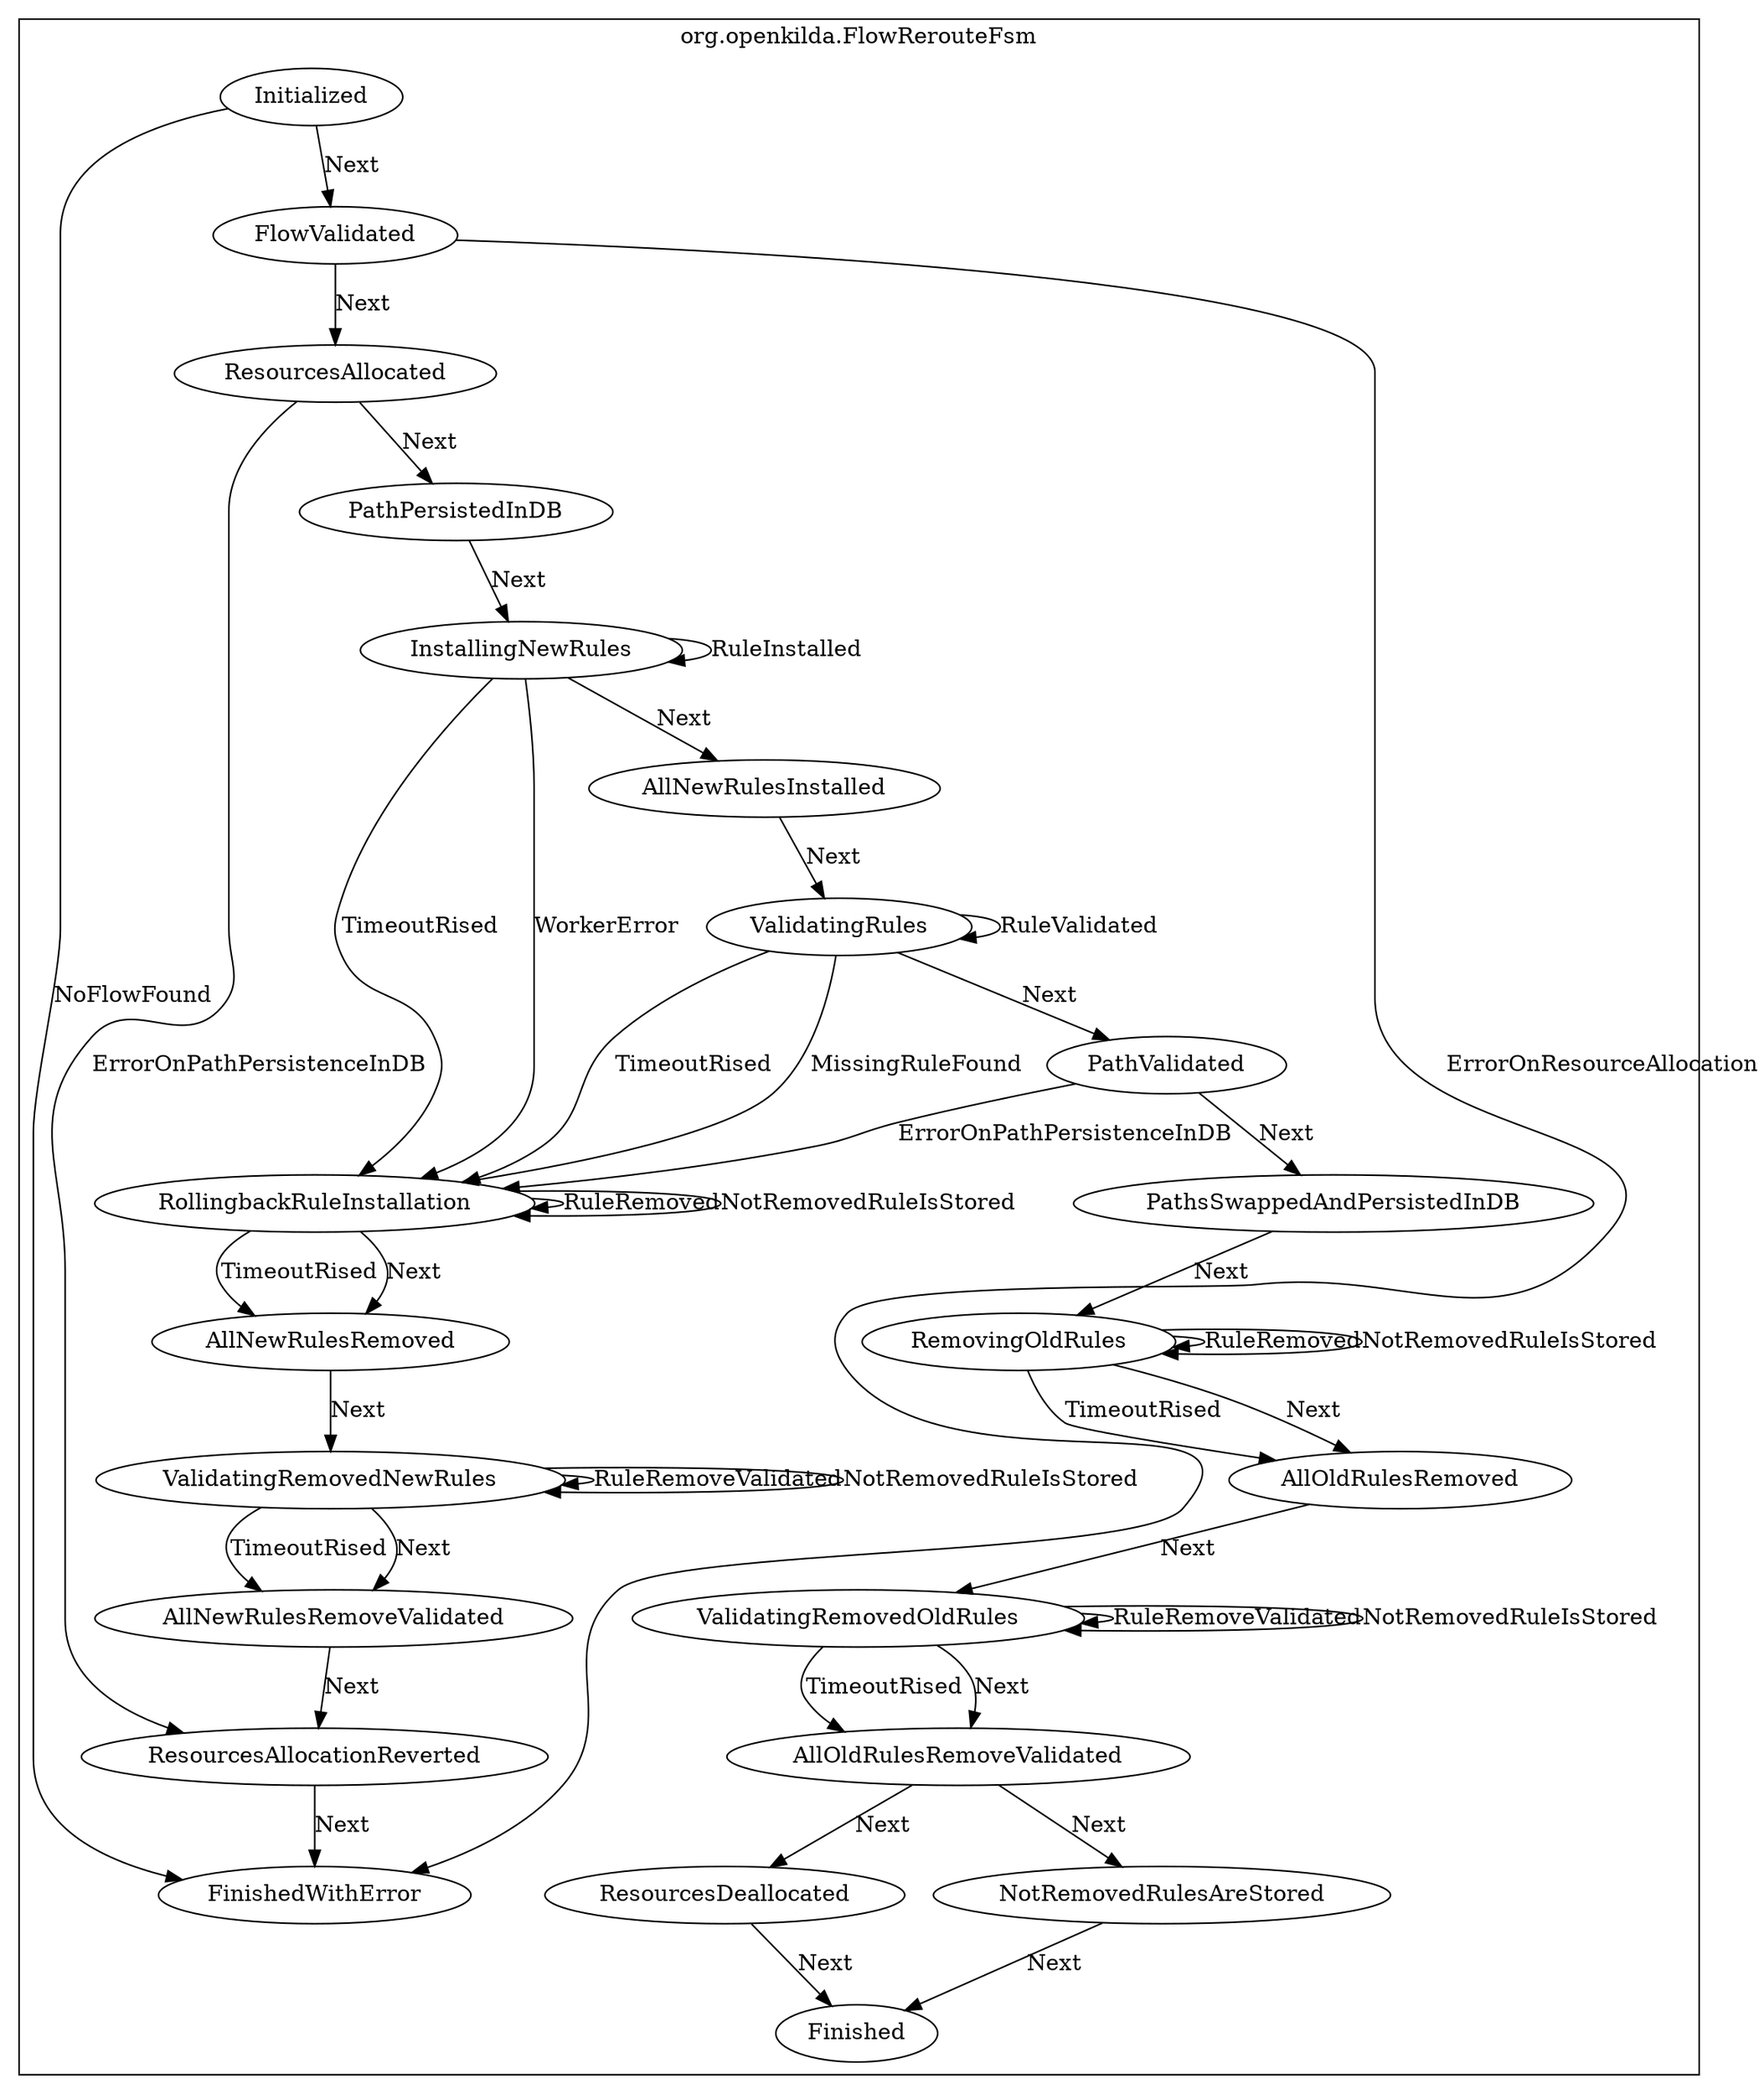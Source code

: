 digraph {
compound=true;
subgraph cluster_StateMachine {
label="org.openkilda.FlowRerouteFsm";

Initialized [label="Initialized"];
FlowValidated [label="FlowValidated"];
ResourcesAllocated [label="ResourcesAllocated"];
ResourcesAllocationReverted [label="ResourcesAllocationReverted"];
PathPersistedInDB [label="PathPersistedInDB"];
InstallingNewRules [label="InstallingNewRules"];
AllNewRulesInstalled [label="AllNewRulesInstalled"];
ValidatingRules [label="ValidatingRules"];
PathValidated [label="PathValidated"];
PathsSwappedAndPersistedInDB [label="PathsSwappedAndPersistedInDB"];
RemovingOldRules [label="RemovingOldRules"];
AllOldRulesRemoved [label="AllOldRulesRemoved"];
ValidatingRemovedOldRules [label="ValidatingRemovedOldRules"];
AllOldRulesRemoveValidated [label="AllOldRulesRemoveValidated"];
ResourcesDeallocated [label="ResourcesDeallocated"];
Finished [label="Finished"];
FinishedWithError [label="FinishedWithError"];
RollingbackRuleInstallation [label="RollingbackRuleInstallation"];
AllNewRulesRemoved [label="AllNewRulesRemoved"];
ValidatingRemovedNewRules [label="ValidatingRemovedNewRules"];
AllNewRulesRemoveValidated [label="AllNewRulesRemoveValidated"];
NotRemovedRulesAreStored [label="NotRemovedRulesAreStored"];


Initialized -> FlowValidated [ label="Next"];
Initialized -> FinishedWithError [ label="NoFlowFound"];
FlowValidated -> ResourcesAllocated [ label="Next"];
FlowValidated -> FinishedWithError [ label="ErrorOnResourceAllocation"];
ResourcesAllocated -> PathPersistedInDB [ label="Next"];
ResourcesAllocated -> ResourcesAllocationReverted [ label="ErrorOnPathPersistenceInDB"];
PathPersistedInDB -> InstallingNewRules [ label="Next"];
InstallingNewRules -> InstallingNewRules [ label="RuleInstalled"];
InstallingNewRules -> RollingbackRuleInstallation [ label="TimeoutRised"];
InstallingNewRules -> RollingbackRuleInstallation [ label="WorkerError"];
InstallingNewRules -> AllNewRulesInstalled [ label="Next"];
AllNewRulesInstalled -> ValidatingRules [ label="Next"];
ValidatingRules -> ValidatingRules [ label="RuleValidated"];
ValidatingRules -> PathValidated [ label="Next"];
ValidatingRules -> RollingbackRuleInstallation [ label="TimeoutRised"];
ValidatingRules -> RollingbackRuleInstallation [ label="MissingRuleFound"];
PathValidated -> PathsSwappedAndPersistedInDB [ label="Next"];
PathValidated -> RollingbackRuleInstallation [ label="ErrorOnPathPersistenceInDB"];
PathsSwappedAndPersistedInDB -> RemovingOldRules [ label="Next"];
RemovingOldRules -> RemovingOldRules [ label="RuleRemoved"];
RemovingOldRules -> RemovingOldRules [ label="NotRemovedRuleIsStored"];
RemovingOldRules -> AllOldRulesRemoved [ label="Next"];
RemovingOldRules -> AllOldRulesRemoved [ label="TimeoutRised"];
AllOldRulesRemoved -> ValidatingRemovedOldRules [ label="Next"];
ValidatingRemovedOldRules -> ValidatingRemovedOldRules [ label="RuleRemoveValidated"];
ValidatingRemovedOldRules -> ValidatingRemovedOldRules [ label="NotRemovedRuleIsStored"];
ValidatingRemovedOldRules -> AllOldRulesRemoveValidated [ label="Next"];
ValidatingRemovedOldRules -> AllOldRulesRemoveValidated [ label="TimeoutRised"];
AllOldRulesRemoveValidated -> ResourcesDeallocated [ label="Next"];
AllOldRulesRemoveValidated -> NotRemovedRulesAreStored [ label="Next"];
NotRemovedRulesAreStored -> Finished [ label="Next"];
ResourcesDeallocated -> Finished [ label="Next"];

RollingbackRuleInstallation -> RollingbackRuleInstallation [ label="RuleRemoved"];
RollingbackRuleInstallation -> RollingbackRuleInstallation [ label="NotRemovedRuleIsStored"];
RollingbackRuleInstallation -> AllNewRulesRemoved [ label="Next"];
RollingbackRuleInstallation -> AllNewRulesRemoved [ label="TimeoutRised"];
AllNewRulesRemoved -> ValidatingRemovedNewRules [ label="Next"];
ValidatingRemovedNewRules -> ValidatingRemovedNewRules [ label="RuleRemoveValidated"];
ValidatingRemovedNewRules -> ValidatingRemovedNewRules [ label="NotRemovedRuleIsStored"];
ValidatingRemovedNewRules -> AllNewRulesRemoveValidated [ label="Next"];
ValidatingRemovedNewRules -> AllNewRulesRemoveValidated [ label="TimeoutRised"];
AllNewRulesRemoveValidated -> ResourcesAllocationReverted [ label="Next"];

ResourcesAllocationReverted -> FinishedWithError [ label="Next"];
}}